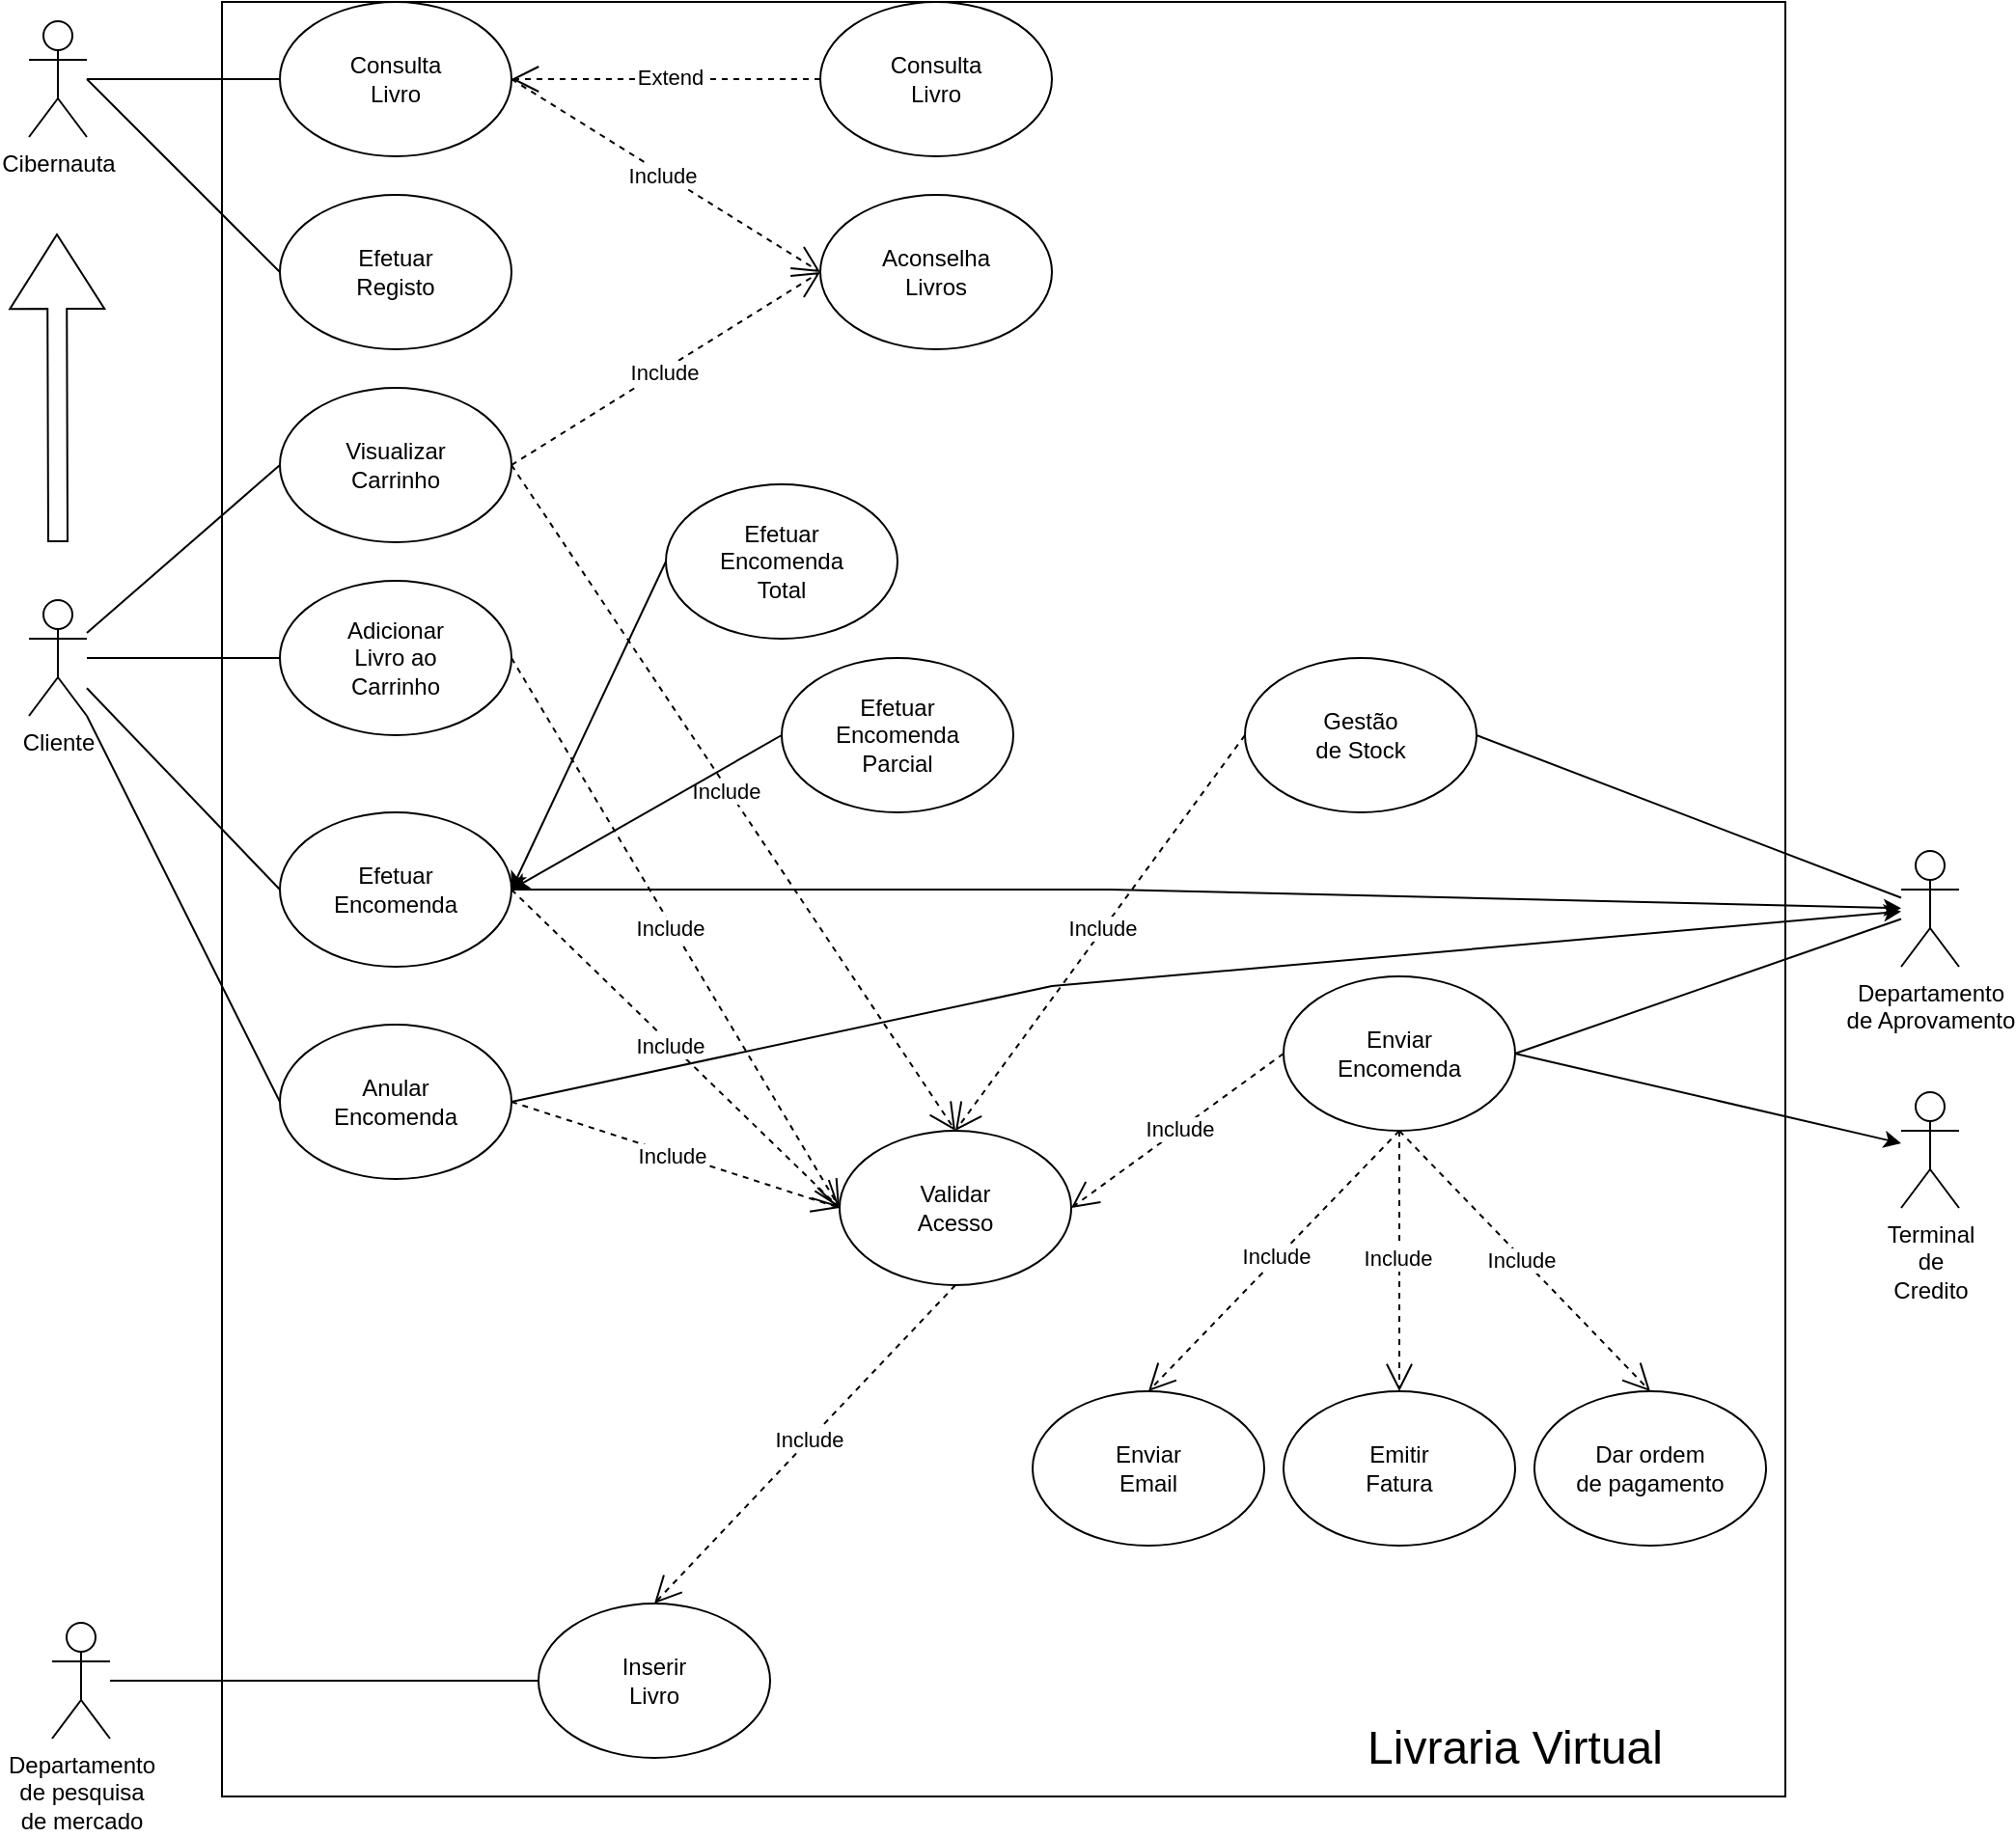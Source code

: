 <mxfile version="28.2.5">
  <diagram name="Página-1" id="HVkEW9k9szoQZqDs5nXc">
    <mxGraphModel dx="2000" dy="811" grid="0" gridSize="10" guides="1" tooltips="1" connect="1" arrows="1" fold="1" page="1" pageScale="10000" pageWidth="827" pageHeight="1169" math="0" shadow="0">
      <root>
        <mxCell id="0" />
        <mxCell id="1" parent="0" />
        <mxCell id="MmpUa5zcFUcBq2125kkd-110" value="" style="endArrow=open;endSize=12;dashed=1;html=1;rounded=0;exitX=1;exitY=0.5;exitDx=0;exitDy=0;entryX=0.5;entryY=0;entryDx=0;entryDy=0;" edge="1" parent="1" source="MmpUa5zcFUcBq2125kkd-64" target="MmpUa5zcFUcBq2125kkd-99">
          <mxGeometry width="160" relative="1" as="geometry">
            <mxPoint x="330" y="350" as="sourcePoint" />
            <mxPoint x="510" y="620" as="targetPoint" />
          </mxGeometry>
        </mxCell>
        <mxCell id="MmpUa5zcFUcBq2125kkd-111" value="Include" style="edgeLabel;html=1;align=center;verticalAlign=middle;resizable=0;points=[];" vertex="1" connectable="0" parent="MmpUa5zcFUcBq2125kkd-110">
          <mxGeometry x="-0.025" y="-1" relative="1" as="geometry">
            <mxPoint as="offset" />
          </mxGeometry>
        </mxCell>
        <mxCell id="MmpUa5zcFUcBq2125kkd-108" value="" style="endArrow=open;endSize=12;dashed=1;html=1;rounded=0;exitX=1;exitY=0.5;exitDx=0;exitDy=0;entryX=0;entryY=0.5;entryDx=0;entryDy=0;" edge="1" parent="1" source="MmpUa5zcFUcBq2125kkd-26" target="MmpUa5zcFUcBq2125kkd-99">
          <mxGeometry width="160" relative="1" as="geometry">
            <mxPoint x="710" y="820" as="sourcePoint" />
            <mxPoint x="460" y="630" as="targetPoint" />
          </mxGeometry>
        </mxCell>
        <mxCell id="MmpUa5zcFUcBq2125kkd-109" value="Include" style="edgeLabel;html=1;align=center;verticalAlign=middle;resizable=0;points=[];" vertex="1" connectable="0" parent="MmpUa5zcFUcBq2125kkd-108">
          <mxGeometry x="-0.025" y="-1" relative="1" as="geometry">
            <mxPoint as="offset" />
          </mxGeometry>
        </mxCell>
        <mxCell id="MmpUa5zcFUcBq2125kkd-93" value="" style="endArrow=classic;html=1;rounded=0;exitX=1;exitY=0.5;exitDx=0;exitDy=0;" edge="1" parent="1" source="MmpUa5zcFUcBq2125kkd-90" target="MmpUa5zcFUcBq2125kkd-83">
          <mxGeometry width="50" height="50" relative="1" as="geometry">
            <mxPoint x="380" y="680" as="sourcePoint" />
            <mxPoint x="1010" y="670" as="targetPoint" />
            <Array as="points">
              <mxPoint x="560" y="530" />
            </Array>
          </mxGeometry>
        </mxCell>
        <mxCell id="MmpUa5zcFUcBq2125kkd-88" value="" style="endArrow=classic;html=1;rounded=0;exitX=1;exitY=0.5;exitDx=0;exitDy=0;" edge="1" parent="1" source="MmpUa5zcFUcBq2125kkd-36" target="MmpUa5zcFUcBq2125kkd-83">
          <mxGeometry width="50" height="50" relative="1" as="geometry">
            <mxPoint x="840" y="340" as="sourcePoint" />
            <mxPoint x="690" y="435" as="targetPoint" />
            <Array as="points">
              <mxPoint x="590" y="480" />
            </Array>
          </mxGeometry>
        </mxCell>
        <mxCell id="MmpUa5zcFUcBq2125kkd-1" value="Cibernauta" style="shape=umlActor;verticalLabelPosition=bottom;verticalAlign=top;html=1;" vertex="1" parent="1">
          <mxGeometry x="30" y="30" width="30" height="60" as="geometry" />
        </mxCell>
        <mxCell id="MmpUa5zcFUcBq2125kkd-4" value="" style="group" vertex="1" connectable="0" parent="1">
          <mxGeometry x="160" y="20" width="120" height="80" as="geometry" />
        </mxCell>
        <mxCell id="MmpUa5zcFUcBq2125kkd-2" value="" style="ellipse;whiteSpace=wrap;html=1;" vertex="1" parent="MmpUa5zcFUcBq2125kkd-4">
          <mxGeometry width="120" height="80" as="geometry" />
        </mxCell>
        <mxCell id="MmpUa5zcFUcBq2125kkd-3" value="Consulta&lt;div&gt;Livro&lt;/div&gt;" style="text;html=1;align=center;verticalAlign=middle;whiteSpace=wrap;rounded=0;" vertex="1" parent="MmpUa5zcFUcBq2125kkd-4">
          <mxGeometry x="30" y="25" width="60" height="30" as="geometry" />
        </mxCell>
        <mxCell id="MmpUa5zcFUcBq2125kkd-7" value="" style="endArrow=none;html=1;rounded=0;entryX=0;entryY=0.5;entryDx=0;entryDy=0;" edge="1" parent="1" target="MmpUa5zcFUcBq2125kkd-2">
          <mxGeometry width="50" height="50" relative="1" as="geometry">
            <mxPoint x="60" y="60" as="sourcePoint" />
            <mxPoint x="460" y="170" as="targetPoint" />
          </mxGeometry>
        </mxCell>
        <mxCell id="MmpUa5zcFUcBq2125kkd-8" value="" style="group" vertex="1" connectable="0" parent="1">
          <mxGeometry x="440" y="20" width="120" height="80" as="geometry" />
        </mxCell>
        <mxCell id="MmpUa5zcFUcBq2125kkd-9" value="" style="ellipse;whiteSpace=wrap;html=1;" vertex="1" parent="MmpUa5zcFUcBq2125kkd-8">
          <mxGeometry width="120" height="80" as="geometry" />
        </mxCell>
        <mxCell id="MmpUa5zcFUcBq2125kkd-10" value="Consulta&lt;div&gt;Livro&lt;/div&gt;" style="text;html=1;align=center;verticalAlign=middle;whiteSpace=wrap;rounded=0;" vertex="1" parent="MmpUa5zcFUcBq2125kkd-8">
          <mxGeometry x="30" y="25" width="60" height="30" as="geometry" />
        </mxCell>
        <mxCell id="MmpUa5zcFUcBq2125kkd-11" value="" style="endArrow=open;endSize=12;dashed=1;html=1;rounded=0;entryX=1;entryY=0.5;entryDx=0;entryDy=0;exitX=0;exitY=0.5;exitDx=0;exitDy=0;" edge="1" parent="1" source="MmpUa5zcFUcBq2125kkd-9" target="MmpUa5zcFUcBq2125kkd-2">
          <mxGeometry width="160" relative="1" as="geometry">
            <mxPoint x="350" y="190" as="sourcePoint" />
            <mxPoint x="510" y="190" as="targetPoint" />
          </mxGeometry>
        </mxCell>
        <mxCell id="MmpUa5zcFUcBq2125kkd-13" value="Extend" style="edgeLabel;html=1;align=center;verticalAlign=middle;resizable=0;points=[];" vertex="1" connectable="0" parent="MmpUa5zcFUcBq2125kkd-11">
          <mxGeometry x="-0.025" y="-1" relative="1" as="geometry">
            <mxPoint as="offset" />
          </mxGeometry>
        </mxCell>
        <mxCell id="MmpUa5zcFUcBq2125kkd-14" value="" style="group" vertex="1" connectable="0" parent="1">
          <mxGeometry x="160" y="120" width="120" height="80" as="geometry" />
        </mxCell>
        <mxCell id="MmpUa5zcFUcBq2125kkd-15" value="" style="ellipse;whiteSpace=wrap;html=1;" vertex="1" parent="MmpUa5zcFUcBq2125kkd-14">
          <mxGeometry width="120" height="80" as="geometry" />
        </mxCell>
        <mxCell id="MmpUa5zcFUcBq2125kkd-16" value="Efetuar&lt;div&gt;Registo&lt;/div&gt;" style="text;html=1;align=center;verticalAlign=middle;whiteSpace=wrap;rounded=0;" vertex="1" parent="MmpUa5zcFUcBq2125kkd-14">
          <mxGeometry x="30" y="25" width="60" height="30" as="geometry" />
        </mxCell>
        <mxCell id="MmpUa5zcFUcBq2125kkd-17" value="" style="group" vertex="1" connectable="0" parent="1">
          <mxGeometry x="440" y="120" width="120" height="80" as="geometry" />
        </mxCell>
        <mxCell id="MmpUa5zcFUcBq2125kkd-18" value="" style="ellipse;whiteSpace=wrap;html=1;" vertex="1" parent="MmpUa5zcFUcBq2125kkd-17">
          <mxGeometry width="120" height="80" as="geometry" />
        </mxCell>
        <mxCell id="MmpUa5zcFUcBq2125kkd-19" value="Aconselha&lt;div&gt;Livros&lt;/div&gt;" style="text;html=1;align=center;verticalAlign=middle;whiteSpace=wrap;rounded=0;" vertex="1" parent="MmpUa5zcFUcBq2125kkd-17">
          <mxGeometry x="30" y="25" width="60" height="30" as="geometry" />
        </mxCell>
        <mxCell id="MmpUa5zcFUcBq2125kkd-20" value="" style="endArrow=none;html=1;rounded=0;entryX=0;entryY=0.5;entryDx=0;entryDy=0;" edge="1" parent="1" target="MmpUa5zcFUcBq2125kkd-15">
          <mxGeometry width="50" height="50" relative="1" as="geometry">
            <mxPoint x="60" y="60" as="sourcePoint" />
            <mxPoint x="460" y="170" as="targetPoint" />
          </mxGeometry>
        </mxCell>
        <mxCell id="MmpUa5zcFUcBq2125kkd-21" value="" style="endArrow=open;endSize=12;dashed=1;html=1;rounded=0;entryX=0;entryY=0.5;entryDx=0;entryDy=0;exitX=1;exitY=0.5;exitDx=0;exitDy=0;" edge="1" parent="1" source="MmpUa5zcFUcBq2125kkd-2" target="MmpUa5zcFUcBq2125kkd-18">
          <mxGeometry width="160" relative="1" as="geometry">
            <mxPoint x="480" y="110" as="sourcePoint" />
            <mxPoint x="320" y="110" as="targetPoint" />
          </mxGeometry>
        </mxCell>
        <mxCell id="MmpUa5zcFUcBq2125kkd-22" value="Include" style="edgeLabel;html=1;align=center;verticalAlign=middle;resizable=0;points=[];" vertex="1" connectable="0" parent="MmpUa5zcFUcBq2125kkd-21">
          <mxGeometry x="-0.025" y="-1" relative="1" as="geometry">
            <mxPoint as="offset" />
          </mxGeometry>
        </mxCell>
        <mxCell id="MmpUa5zcFUcBq2125kkd-30" value="Cliente" style="shape=umlActor;verticalLabelPosition=bottom;verticalAlign=top;html=1;outlineConnect=0;" vertex="1" parent="1">
          <mxGeometry x="30" y="330" width="30" height="60" as="geometry" />
        </mxCell>
        <mxCell id="MmpUa5zcFUcBq2125kkd-31" value="" style="shape=flexArrow;endArrow=classic;html=1;rounded=0;endWidth=38;endSize=12.51;" edge="1" parent="1">
          <mxGeometry width="50" height="50" relative="1" as="geometry">
            <mxPoint x="45" y="300" as="sourcePoint" />
            <mxPoint x="44.5" y="140" as="targetPoint" />
          </mxGeometry>
        </mxCell>
        <mxCell id="MmpUa5zcFUcBq2125kkd-32" value="" style="endArrow=none;html=1;rounded=0;entryX=0;entryY=0.5;entryDx=0;entryDy=0;" edge="1" parent="1" source="MmpUa5zcFUcBq2125kkd-30" target="MmpUa5zcFUcBq2125kkd-26">
          <mxGeometry width="50" height="50" relative="1" as="geometry">
            <mxPoint x="60" y="360" as="sourcePoint" />
            <mxPoint x="460" y="220" as="targetPoint" />
          </mxGeometry>
        </mxCell>
        <mxCell id="MmpUa5zcFUcBq2125kkd-38" value="" style="endArrow=none;html=1;rounded=0;entryX=0;entryY=0.5;entryDx=0;entryDy=0;" edge="1" parent="1" source="MmpUa5zcFUcBq2125kkd-30" target="MmpUa5zcFUcBq2125kkd-36">
          <mxGeometry width="50" height="50" relative="1" as="geometry">
            <mxPoint x="60" y="380" as="sourcePoint" />
            <mxPoint x="160" y="390" as="targetPoint" />
          </mxGeometry>
        </mxCell>
        <mxCell id="MmpUa5zcFUcBq2125kkd-59" value="" style="endArrow=none;html=1;rounded=0;entryX=0;entryY=0.5;entryDx=0;entryDy=0;" edge="1" parent="1" source="MmpUa5zcFUcBq2125kkd-30" target="MmpUa5zcFUcBq2125kkd-64">
          <mxGeometry width="50" height="50" relative="1" as="geometry">
            <mxPoint x="60" y="360" as="sourcePoint" />
            <mxPoint x="160" y="560" as="targetPoint" />
          </mxGeometry>
        </mxCell>
        <mxCell id="MmpUa5zcFUcBq2125kkd-60" value="" style="group" vertex="1" connectable="0" parent="1">
          <mxGeometry x="420" y="360" width="120" height="80" as="geometry" />
        </mxCell>
        <mxCell id="MmpUa5zcFUcBq2125kkd-61" value="Efetuar&lt;div&gt;Encomenda&lt;/div&gt;&lt;div&gt;Parcial&lt;/div&gt;" style="ellipse;whiteSpace=wrap;html=1;" vertex="1" parent="MmpUa5zcFUcBq2125kkd-60">
          <mxGeometry width="120" height="80" as="geometry" />
        </mxCell>
        <mxCell id="MmpUa5zcFUcBq2125kkd-66" value="" style="group" vertex="1" connectable="0" parent="1">
          <mxGeometry x="160" y="440" width="120" height="80" as="geometry" />
        </mxCell>
        <mxCell id="MmpUa5zcFUcBq2125kkd-36" value="" style="ellipse;whiteSpace=wrap;html=1;" vertex="1" parent="MmpUa5zcFUcBq2125kkd-66">
          <mxGeometry width="120" height="80" as="geometry" />
        </mxCell>
        <mxCell id="MmpUa5zcFUcBq2125kkd-37" value="Efetuar&lt;div&gt;Encomenda&lt;/div&gt;" style="text;html=1;align=center;verticalAlign=middle;whiteSpace=wrap;rounded=0;" vertex="1" parent="MmpUa5zcFUcBq2125kkd-66">
          <mxGeometry x="30" y="25" width="60" height="30" as="geometry" />
        </mxCell>
        <mxCell id="MmpUa5zcFUcBq2125kkd-67" value="" style="endArrow=open;endSize=12;dashed=1;html=1;rounded=0;entryX=0;entryY=0.5;entryDx=0;entryDy=0;exitX=1;exitY=0.5;exitDx=0;exitDy=0;" edge="1" parent="1" source="MmpUa5zcFUcBq2125kkd-64" target="MmpUa5zcFUcBq2125kkd-18">
          <mxGeometry width="160" relative="1" as="geometry">
            <mxPoint x="330" y="300" as="sourcePoint" />
            <mxPoint x="490" y="400" as="targetPoint" />
          </mxGeometry>
        </mxCell>
        <mxCell id="MmpUa5zcFUcBq2125kkd-68" value="Include" style="edgeLabel;html=1;align=center;verticalAlign=middle;resizable=0;points=[];" vertex="1" connectable="0" parent="MmpUa5zcFUcBq2125kkd-67">
          <mxGeometry x="-0.025" y="-1" relative="1" as="geometry">
            <mxPoint as="offset" />
          </mxGeometry>
        </mxCell>
        <mxCell id="MmpUa5zcFUcBq2125kkd-64" value="Visualizar&lt;div&gt;Carrinho&lt;/div&gt;" style="ellipse;whiteSpace=wrap;html=1;container=0;" vertex="1" parent="1">
          <mxGeometry x="160" y="220" width="120" height="80" as="geometry" />
        </mxCell>
        <mxCell id="MmpUa5zcFUcBq2125kkd-77" value="" style="group" vertex="1" connectable="0" parent="1">
          <mxGeometry x="160" y="320" width="120" height="80" as="geometry" />
        </mxCell>
        <mxCell id="MmpUa5zcFUcBq2125kkd-26" value="" style="ellipse;whiteSpace=wrap;html=1;" vertex="1" parent="MmpUa5zcFUcBq2125kkd-77">
          <mxGeometry width="120" height="80" as="geometry" />
        </mxCell>
        <mxCell id="MmpUa5zcFUcBq2125kkd-27" value="Adicionar Livro ao&lt;div&gt;Carrinho&lt;/div&gt;" style="text;html=1;align=center;verticalAlign=middle;whiteSpace=wrap;rounded=0;" vertex="1" parent="MmpUa5zcFUcBq2125kkd-77">
          <mxGeometry x="30" y="25" width="60" height="30" as="geometry" />
        </mxCell>
        <mxCell id="MmpUa5zcFUcBq2125kkd-78" value="" style="endArrow=classic;html=1;rounded=0;entryX=1;entryY=0.5;entryDx=0;entryDy=0;exitX=0;exitY=0.5;exitDx=0;exitDy=0;" edge="1" parent="1" source="MmpUa5zcFUcBq2125kkd-61" target="MmpUa5zcFUcBq2125kkd-36">
          <mxGeometry width="50" height="50" relative="1" as="geometry">
            <mxPoint x="290" y="290" as="sourcePoint" />
            <mxPoint x="340" y="240" as="targetPoint" />
          </mxGeometry>
        </mxCell>
        <mxCell id="MmpUa5zcFUcBq2125kkd-79" value="" style="group" vertex="1" connectable="0" parent="1">
          <mxGeometry x="360" y="270" width="120" height="80" as="geometry" />
        </mxCell>
        <mxCell id="MmpUa5zcFUcBq2125kkd-80" value="Efetuar&lt;div&gt;Encomenda&lt;/div&gt;&lt;div&gt;Total&lt;/div&gt;" style="ellipse;whiteSpace=wrap;html=1;" vertex="1" parent="MmpUa5zcFUcBq2125kkd-79">
          <mxGeometry width="120" height="80" as="geometry" />
        </mxCell>
        <mxCell id="MmpUa5zcFUcBq2125kkd-81" value="" style="endArrow=classic;html=1;rounded=0;entryX=1;entryY=0.5;entryDx=0;entryDy=0;exitX=0;exitY=0.5;exitDx=0;exitDy=0;" edge="1" parent="1" source="MmpUa5zcFUcBq2125kkd-80" target="MmpUa5zcFUcBq2125kkd-36">
          <mxGeometry width="50" height="50" relative="1" as="geometry">
            <mxPoint x="480" y="410" as="sourcePoint" />
            <mxPoint x="330" y="410" as="targetPoint" />
          </mxGeometry>
        </mxCell>
        <mxCell id="MmpUa5zcFUcBq2125kkd-83" value="Departamento&lt;div&gt;de Aprovamento&lt;/div&gt;" style="shape=umlActor;verticalLabelPosition=bottom;verticalAlign=top;html=1;outlineConnect=0;" vertex="1" parent="1">
          <mxGeometry x="1000" y="460" width="30" height="60" as="geometry" />
        </mxCell>
        <mxCell id="MmpUa5zcFUcBq2125kkd-84" value="" style="group" vertex="1" connectable="0" parent="1">
          <mxGeometry x="660" y="360" width="120" height="80" as="geometry" />
        </mxCell>
        <mxCell id="MmpUa5zcFUcBq2125kkd-85" value="Gestão&lt;div&gt;de Stock&lt;/div&gt;" style="ellipse;whiteSpace=wrap;html=1;" vertex="1" parent="MmpUa5zcFUcBq2125kkd-84">
          <mxGeometry width="120" height="80" as="geometry" />
        </mxCell>
        <mxCell id="MmpUa5zcFUcBq2125kkd-86" value="" style="endArrow=none;html=1;rounded=0;exitX=1;exitY=0.5;exitDx=0;exitDy=0;" edge="1" parent="1" source="MmpUa5zcFUcBq2125kkd-85" target="MmpUa5zcFUcBq2125kkd-83">
          <mxGeometry width="50" height="50" relative="1" as="geometry">
            <mxPoint x="830" y="470" as="sourcePoint" />
            <mxPoint x="880" y="420" as="targetPoint" />
          </mxGeometry>
        </mxCell>
        <mxCell id="MmpUa5zcFUcBq2125kkd-89" value="" style="group" vertex="1" connectable="0" parent="1">
          <mxGeometry x="160" y="550" width="120" height="80" as="geometry" />
        </mxCell>
        <mxCell id="MmpUa5zcFUcBq2125kkd-90" value="" style="ellipse;whiteSpace=wrap;html=1;" vertex="1" parent="MmpUa5zcFUcBq2125kkd-89">
          <mxGeometry width="120" height="80" as="geometry" />
        </mxCell>
        <mxCell id="MmpUa5zcFUcBq2125kkd-91" value="Anular&lt;div&gt;Encomenda&lt;/div&gt;" style="text;html=1;align=center;verticalAlign=middle;whiteSpace=wrap;rounded=0;" vertex="1" parent="MmpUa5zcFUcBq2125kkd-89">
          <mxGeometry x="30" y="25" width="60" height="30" as="geometry" />
        </mxCell>
        <mxCell id="MmpUa5zcFUcBq2125kkd-92" value="" style="endArrow=none;html=1;rounded=0;entryX=0;entryY=0.5;entryDx=0;entryDy=0;" edge="1" parent="1" source="MmpUa5zcFUcBq2125kkd-30" target="MmpUa5zcFUcBq2125kkd-90">
          <mxGeometry width="50" height="50" relative="1" as="geometry">
            <mxPoint x="620" y="430" as="sourcePoint" />
            <mxPoint x="670" y="380" as="targetPoint" />
          </mxGeometry>
        </mxCell>
        <mxCell id="MmpUa5zcFUcBq2125kkd-94" value="" style="group" vertex="1" connectable="0" parent="1">
          <mxGeometry x="680" y="525" width="120" height="80" as="geometry" />
        </mxCell>
        <mxCell id="MmpUa5zcFUcBq2125kkd-95" value="Enviar&lt;div&gt;Encomenda&lt;/div&gt;" style="ellipse;whiteSpace=wrap;html=1;" vertex="1" parent="MmpUa5zcFUcBq2125kkd-94">
          <mxGeometry width="120" height="80" as="geometry" />
        </mxCell>
        <mxCell id="MmpUa5zcFUcBq2125kkd-96" value="" style="endArrow=none;html=1;rounded=0;exitX=1;exitY=0.5;exitDx=0;exitDy=0;" edge="1" parent="1" source="MmpUa5zcFUcBq2125kkd-95" target="MmpUa5zcFUcBq2125kkd-83">
          <mxGeometry width="50" height="50" relative="1" as="geometry">
            <mxPoint x="860" y="550" as="sourcePoint" />
            <mxPoint x="970" y="612" as="targetPoint" />
          </mxGeometry>
        </mxCell>
        <mxCell id="MmpUa5zcFUcBq2125kkd-98" value="" style="group" vertex="1" connectable="0" parent="1">
          <mxGeometry x="450" y="605" width="120" height="80" as="geometry" />
        </mxCell>
        <mxCell id="MmpUa5zcFUcBq2125kkd-99" value="Validar&lt;div&gt;Acesso&lt;/div&gt;" style="ellipse;whiteSpace=wrap;html=1;" vertex="1" parent="MmpUa5zcFUcBq2125kkd-98">
          <mxGeometry width="120" height="80" as="geometry" />
        </mxCell>
        <mxCell id="MmpUa5zcFUcBq2125kkd-100" value="" style="endArrow=open;endSize=12;dashed=1;html=1;rounded=0;entryX=0;entryY=0.5;entryDx=0;entryDy=0;" edge="1" parent="1" target="MmpUa5zcFUcBq2125kkd-99">
          <mxGeometry width="160" relative="1" as="geometry">
            <mxPoint x="280" y="480" as="sourcePoint" />
            <mxPoint x="610" y="250" as="targetPoint" />
          </mxGeometry>
        </mxCell>
        <mxCell id="MmpUa5zcFUcBq2125kkd-101" value="Include" style="edgeLabel;html=1;align=center;verticalAlign=middle;resizable=0;points=[];" vertex="1" connectable="0" parent="MmpUa5zcFUcBq2125kkd-100">
          <mxGeometry x="-0.025" y="-1" relative="1" as="geometry">
            <mxPoint as="offset" />
          </mxGeometry>
        </mxCell>
        <mxCell id="MmpUa5zcFUcBq2125kkd-102" value="" style="endArrow=open;endSize=12;dashed=1;html=1;rounded=0;exitX=1;exitY=0.5;exitDx=0;exitDy=0;entryX=0;entryY=0.5;entryDx=0;entryDy=0;" edge="1" parent="1" source="MmpUa5zcFUcBq2125kkd-90" target="MmpUa5zcFUcBq2125kkd-99">
          <mxGeometry width="160" relative="1" as="geometry">
            <mxPoint x="330" y="760" as="sourcePoint" />
            <mxPoint x="460" y="620" as="targetPoint" />
          </mxGeometry>
        </mxCell>
        <mxCell id="MmpUa5zcFUcBq2125kkd-103" value="Include" style="edgeLabel;html=1;align=center;verticalAlign=middle;resizable=0;points=[];" vertex="1" connectable="0" parent="MmpUa5zcFUcBq2125kkd-102">
          <mxGeometry x="-0.025" y="-1" relative="1" as="geometry">
            <mxPoint as="offset" />
          </mxGeometry>
        </mxCell>
        <mxCell id="MmpUa5zcFUcBq2125kkd-104" value="" style="endArrow=open;endSize=12;dashed=1;html=1;rounded=0;entryX=1;entryY=0.5;entryDx=0;entryDy=0;exitX=0;exitY=0.5;exitDx=0;exitDy=0;" edge="1" parent="1" source="MmpUa5zcFUcBq2125kkd-95" target="MmpUa5zcFUcBq2125kkd-99">
          <mxGeometry width="160" relative="1" as="geometry">
            <mxPoint x="710" y="740" as="sourcePoint" />
            <mxPoint x="870" y="640" as="targetPoint" />
          </mxGeometry>
        </mxCell>
        <mxCell id="MmpUa5zcFUcBq2125kkd-105" value="Include" style="edgeLabel;html=1;align=center;verticalAlign=middle;resizable=0;points=[];" vertex="1" connectable="0" parent="MmpUa5zcFUcBq2125kkd-104">
          <mxGeometry x="-0.025" y="-1" relative="1" as="geometry">
            <mxPoint as="offset" />
          </mxGeometry>
        </mxCell>
        <mxCell id="MmpUa5zcFUcBq2125kkd-106" value="" style="endArrow=open;endSize=12;dashed=1;html=1;rounded=0;exitX=0;exitY=0.5;exitDx=0;exitDy=0;entryX=0.5;entryY=0;entryDx=0;entryDy=0;" edge="1" parent="1" source="MmpUa5zcFUcBq2125kkd-85" target="MmpUa5zcFUcBq2125kkd-99">
          <mxGeometry width="160" relative="1" as="geometry">
            <mxPoint x="730" y="810" as="sourcePoint" />
            <mxPoint x="890" y="710" as="targetPoint" />
          </mxGeometry>
        </mxCell>
        <mxCell id="MmpUa5zcFUcBq2125kkd-107" value="Include" style="edgeLabel;html=1;align=center;verticalAlign=middle;resizable=0;points=[];" vertex="1" connectable="0" parent="MmpUa5zcFUcBq2125kkd-106">
          <mxGeometry x="-0.025" y="-1" relative="1" as="geometry">
            <mxPoint as="offset" />
          </mxGeometry>
        </mxCell>
        <mxCell id="MmpUa5zcFUcBq2125kkd-112" value="" style="group" vertex="1" connectable="0" parent="1">
          <mxGeometry x="550" y="740" width="120" height="80" as="geometry" />
        </mxCell>
        <mxCell id="MmpUa5zcFUcBq2125kkd-113" value="Enviar&lt;div&gt;Email&lt;/div&gt;" style="ellipse;whiteSpace=wrap;html=1;" vertex="1" parent="MmpUa5zcFUcBq2125kkd-112">
          <mxGeometry width="120" height="80" as="geometry" />
        </mxCell>
        <mxCell id="MmpUa5zcFUcBq2125kkd-114" value="" style="group" vertex="1" connectable="0" parent="1">
          <mxGeometry x="810" y="740" width="120" height="80" as="geometry" />
        </mxCell>
        <mxCell id="MmpUa5zcFUcBq2125kkd-115" value="Dar ordem&lt;div&gt;de pagamento&lt;/div&gt;" style="ellipse;whiteSpace=wrap;html=1;" vertex="1" parent="MmpUa5zcFUcBq2125kkd-114">
          <mxGeometry width="120" height="80" as="geometry" />
        </mxCell>
        <mxCell id="MmpUa5zcFUcBq2125kkd-116" value="" style="group" vertex="1" connectable="0" parent="1">
          <mxGeometry x="680" y="740" width="120" height="80" as="geometry" />
        </mxCell>
        <mxCell id="MmpUa5zcFUcBq2125kkd-117" value="Emitir&lt;div&gt;Fatura&lt;/div&gt;" style="ellipse;whiteSpace=wrap;html=1;" vertex="1" parent="MmpUa5zcFUcBq2125kkd-116">
          <mxGeometry width="120" height="80" as="geometry" />
        </mxCell>
        <mxCell id="MmpUa5zcFUcBq2125kkd-118" value="Terminal&lt;div&gt;de&lt;/div&gt;&lt;div&gt;Credito&lt;/div&gt;" style="shape=umlActor;verticalLabelPosition=bottom;verticalAlign=top;html=1;outlineConnect=0;" vertex="1" parent="1">
          <mxGeometry x="1000" y="585" width="30" height="60" as="geometry" />
        </mxCell>
        <mxCell id="MmpUa5zcFUcBq2125kkd-120" value="" style="endArrow=open;endSize=12;dashed=1;html=1;rounded=0;entryX=0.5;entryY=0;entryDx=0;entryDy=0;exitX=0.5;exitY=1;exitDx=0;exitDy=0;" edge="1" parent="1" source="MmpUa5zcFUcBq2125kkd-95" target="MmpUa5zcFUcBq2125kkd-115">
          <mxGeometry width="160" relative="1" as="geometry">
            <mxPoint x="800" y="660" as="sourcePoint" />
            <mxPoint x="690" y="740" as="targetPoint" />
          </mxGeometry>
        </mxCell>
        <mxCell id="MmpUa5zcFUcBq2125kkd-121" value="Include" style="edgeLabel;html=1;align=center;verticalAlign=middle;resizable=0;points=[];" vertex="1" connectable="0" parent="MmpUa5zcFUcBq2125kkd-120">
          <mxGeometry x="-0.025" y="-1" relative="1" as="geometry">
            <mxPoint as="offset" />
          </mxGeometry>
        </mxCell>
        <mxCell id="MmpUa5zcFUcBq2125kkd-122" value="" style="endArrow=open;endSize=12;dashed=1;html=1;rounded=0;" edge="1" parent="1" source="MmpUa5zcFUcBq2125kkd-95" target="MmpUa5zcFUcBq2125kkd-117">
          <mxGeometry width="160" relative="1" as="geometry">
            <mxPoint x="730" y="640" as="sourcePoint" />
            <mxPoint x="620" y="720" as="targetPoint" />
          </mxGeometry>
        </mxCell>
        <mxCell id="MmpUa5zcFUcBq2125kkd-123" value="Include" style="edgeLabel;html=1;align=center;verticalAlign=middle;resizable=0;points=[];" vertex="1" connectable="0" parent="MmpUa5zcFUcBq2125kkd-122">
          <mxGeometry x="-0.025" y="-1" relative="1" as="geometry">
            <mxPoint as="offset" />
          </mxGeometry>
        </mxCell>
        <mxCell id="MmpUa5zcFUcBq2125kkd-124" value="" style="endArrow=open;endSize=12;dashed=1;html=1;rounded=0;entryX=0.5;entryY=0;entryDx=0;entryDy=0;exitX=0.5;exitY=1;exitDx=0;exitDy=0;" edge="1" parent="1" source="MmpUa5zcFUcBq2125kkd-95" target="MmpUa5zcFUcBq2125kkd-113">
          <mxGeometry width="160" relative="1" as="geometry">
            <mxPoint x="740" y="630" as="sourcePoint" />
            <mxPoint x="630" y="710" as="targetPoint" />
          </mxGeometry>
        </mxCell>
        <mxCell id="MmpUa5zcFUcBq2125kkd-125" value="Include" style="edgeLabel;html=1;align=center;verticalAlign=middle;resizable=0;points=[];" vertex="1" connectable="0" parent="MmpUa5zcFUcBq2125kkd-124">
          <mxGeometry x="-0.025" y="-1" relative="1" as="geometry">
            <mxPoint as="offset" />
          </mxGeometry>
        </mxCell>
        <mxCell id="MmpUa5zcFUcBq2125kkd-131" value="Departamento&lt;div&gt;de pesquisa&lt;/div&gt;&lt;div&gt;de mercado&lt;/div&gt;" style="shape=umlActor;verticalLabelPosition=bottom;verticalAlign=top;html=1;outlineConnect=0;" vertex="1" parent="1">
          <mxGeometry x="42" y="860" width="30" height="60" as="geometry" />
        </mxCell>
        <mxCell id="MmpUa5zcFUcBq2125kkd-133" value="" style="endArrow=none;html=1;rounded=0;entryX=0;entryY=0.5;entryDx=0;entryDy=0;" edge="1" parent="1" source="MmpUa5zcFUcBq2125kkd-131" target="MmpUa5zcFUcBq2125kkd-135">
          <mxGeometry width="50" height="50" relative="1" as="geometry">
            <mxPoint x="530" y="820" as="sourcePoint" />
            <mxPoint x="280" y="890" as="targetPoint" />
          </mxGeometry>
        </mxCell>
        <mxCell id="MmpUa5zcFUcBq2125kkd-134" value="" style="group" vertex="1" connectable="0" parent="1">
          <mxGeometry x="294" y="850" width="120" height="80" as="geometry" />
        </mxCell>
        <mxCell id="MmpUa5zcFUcBq2125kkd-135" value="Inserir&lt;div&gt;Livro&lt;/div&gt;" style="ellipse;whiteSpace=wrap;html=1;" vertex="1" parent="MmpUa5zcFUcBq2125kkd-134">
          <mxGeometry width="120" height="80" as="geometry" />
        </mxCell>
        <mxCell id="MmpUa5zcFUcBq2125kkd-138" value="" style="endArrow=open;endSize=12;dashed=1;html=1;rounded=0;exitX=0.5;exitY=1;exitDx=0;exitDy=0;entryX=0.5;entryY=0;entryDx=0;entryDy=0;" edge="1" parent="1" source="MmpUa5zcFUcBq2125kkd-99" target="MmpUa5zcFUcBq2125kkd-135">
          <mxGeometry width="160" relative="1" as="geometry">
            <mxPoint x="370" y="730" as="sourcePoint" />
            <mxPoint x="540" y="785" as="targetPoint" />
          </mxGeometry>
        </mxCell>
        <mxCell id="MmpUa5zcFUcBq2125kkd-139" value="Include" style="edgeLabel;html=1;align=center;verticalAlign=middle;resizable=0;points=[];" vertex="1" connectable="0" parent="MmpUa5zcFUcBq2125kkd-138">
          <mxGeometry x="-0.025" y="-1" relative="1" as="geometry">
            <mxPoint as="offset" />
          </mxGeometry>
        </mxCell>
        <mxCell id="MmpUa5zcFUcBq2125kkd-140" value="" style="endArrow=classic;html=1;rounded=0;exitX=1;exitY=0.5;exitDx=0;exitDy=0;" edge="1" parent="1" source="MmpUa5zcFUcBq2125kkd-95" target="MmpUa5zcFUcBq2125kkd-118">
          <mxGeometry width="50" height="50" relative="1" as="geometry">
            <mxPoint x="530" y="820" as="sourcePoint" />
            <mxPoint x="580" y="770" as="targetPoint" />
          </mxGeometry>
        </mxCell>
        <mxCell id="MmpUa5zcFUcBq2125kkd-142" value="" style="whiteSpace=wrap;html=1;gradientColor=default;fillColor=none;" vertex="1" parent="1">
          <mxGeometry x="130" y="20" width="810" height="930" as="geometry" />
        </mxCell>
        <mxCell id="MmpUa5zcFUcBq2125kkd-144" value="&lt;font style=&quot;font-size: 24px;&quot;&gt;Livraria Virtual&lt;/font&gt;" style="text;html=1;align=center;verticalAlign=middle;whiteSpace=wrap;rounded=0;" vertex="1" parent="1">
          <mxGeometry x="670" y="910" width="260" height="30" as="geometry" />
        </mxCell>
      </root>
    </mxGraphModel>
  </diagram>
</mxfile>
